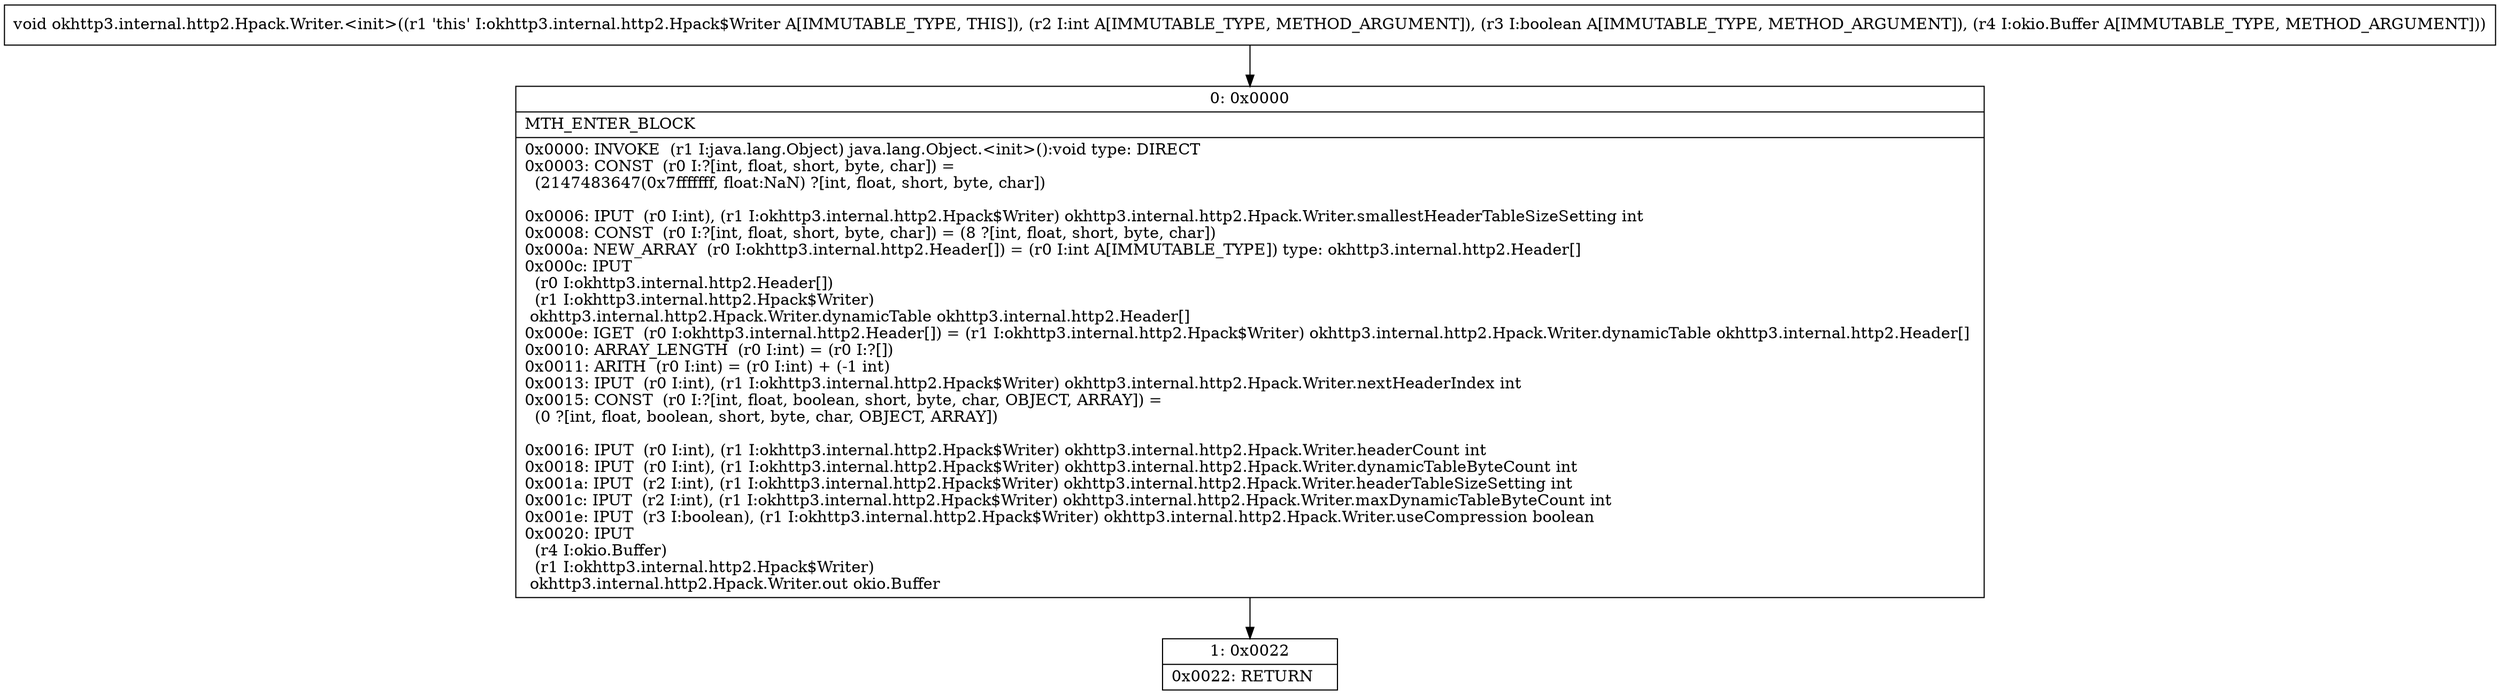digraph "CFG forokhttp3.internal.http2.Hpack.Writer.\<init\>(IZLokio\/Buffer;)V" {
Node_0 [shape=record,label="{0\:\ 0x0000|MTH_ENTER_BLOCK\l|0x0000: INVOKE  (r1 I:java.lang.Object) java.lang.Object.\<init\>():void type: DIRECT \l0x0003: CONST  (r0 I:?[int, float, short, byte, char]) = \l  (2147483647(0x7fffffff, float:NaN) ?[int, float, short, byte, char])\l \l0x0006: IPUT  (r0 I:int), (r1 I:okhttp3.internal.http2.Hpack$Writer) okhttp3.internal.http2.Hpack.Writer.smallestHeaderTableSizeSetting int \l0x0008: CONST  (r0 I:?[int, float, short, byte, char]) = (8 ?[int, float, short, byte, char]) \l0x000a: NEW_ARRAY  (r0 I:okhttp3.internal.http2.Header[]) = (r0 I:int A[IMMUTABLE_TYPE]) type: okhttp3.internal.http2.Header[] \l0x000c: IPUT  \l  (r0 I:okhttp3.internal.http2.Header[])\l  (r1 I:okhttp3.internal.http2.Hpack$Writer)\l okhttp3.internal.http2.Hpack.Writer.dynamicTable okhttp3.internal.http2.Header[] \l0x000e: IGET  (r0 I:okhttp3.internal.http2.Header[]) = (r1 I:okhttp3.internal.http2.Hpack$Writer) okhttp3.internal.http2.Hpack.Writer.dynamicTable okhttp3.internal.http2.Header[] \l0x0010: ARRAY_LENGTH  (r0 I:int) = (r0 I:?[]) \l0x0011: ARITH  (r0 I:int) = (r0 I:int) + (\-1 int) \l0x0013: IPUT  (r0 I:int), (r1 I:okhttp3.internal.http2.Hpack$Writer) okhttp3.internal.http2.Hpack.Writer.nextHeaderIndex int \l0x0015: CONST  (r0 I:?[int, float, boolean, short, byte, char, OBJECT, ARRAY]) = \l  (0 ?[int, float, boolean, short, byte, char, OBJECT, ARRAY])\l \l0x0016: IPUT  (r0 I:int), (r1 I:okhttp3.internal.http2.Hpack$Writer) okhttp3.internal.http2.Hpack.Writer.headerCount int \l0x0018: IPUT  (r0 I:int), (r1 I:okhttp3.internal.http2.Hpack$Writer) okhttp3.internal.http2.Hpack.Writer.dynamicTableByteCount int \l0x001a: IPUT  (r2 I:int), (r1 I:okhttp3.internal.http2.Hpack$Writer) okhttp3.internal.http2.Hpack.Writer.headerTableSizeSetting int \l0x001c: IPUT  (r2 I:int), (r1 I:okhttp3.internal.http2.Hpack$Writer) okhttp3.internal.http2.Hpack.Writer.maxDynamicTableByteCount int \l0x001e: IPUT  (r3 I:boolean), (r1 I:okhttp3.internal.http2.Hpack$Writer) okhttp3.internal.http2.Hpack.Writer.useCompression boolean \l0x0020: IPUT  \l  (r4 I:okio.Buffer)\l  (r1 I:okhttp3.internal.http2.Hpack$Writer)\l okhttp3.internal.http2.Hpack.Writer.out okio.Buffer \l}"];
Node_1 [shape=record,label="{1\:\ 0x0022|0x0022: RETURN   \l}"];
MethodNode[shape=record,label="{void okhttp3.internal.http2.Hpack.Writer.\<init\>((r1 'this' I:okhttp3.internal.http2.Hpack$Writer A[IMMUTABLE_TYPE, THIS]), (r2 I:int A[IMMUTABLE_TYPE, METHOD_ARGUMENT]), (r3 I:boolean A[IMMUTABLE_TYPE, METHOD_ARGUMENT]), (r4 I:okio.Buffer A[IMMUTABLE_TYPE, METHOD_ARGUMENT])) }"];
MethodNode -> Node_0;
Node_0 -> Node_1;
}

